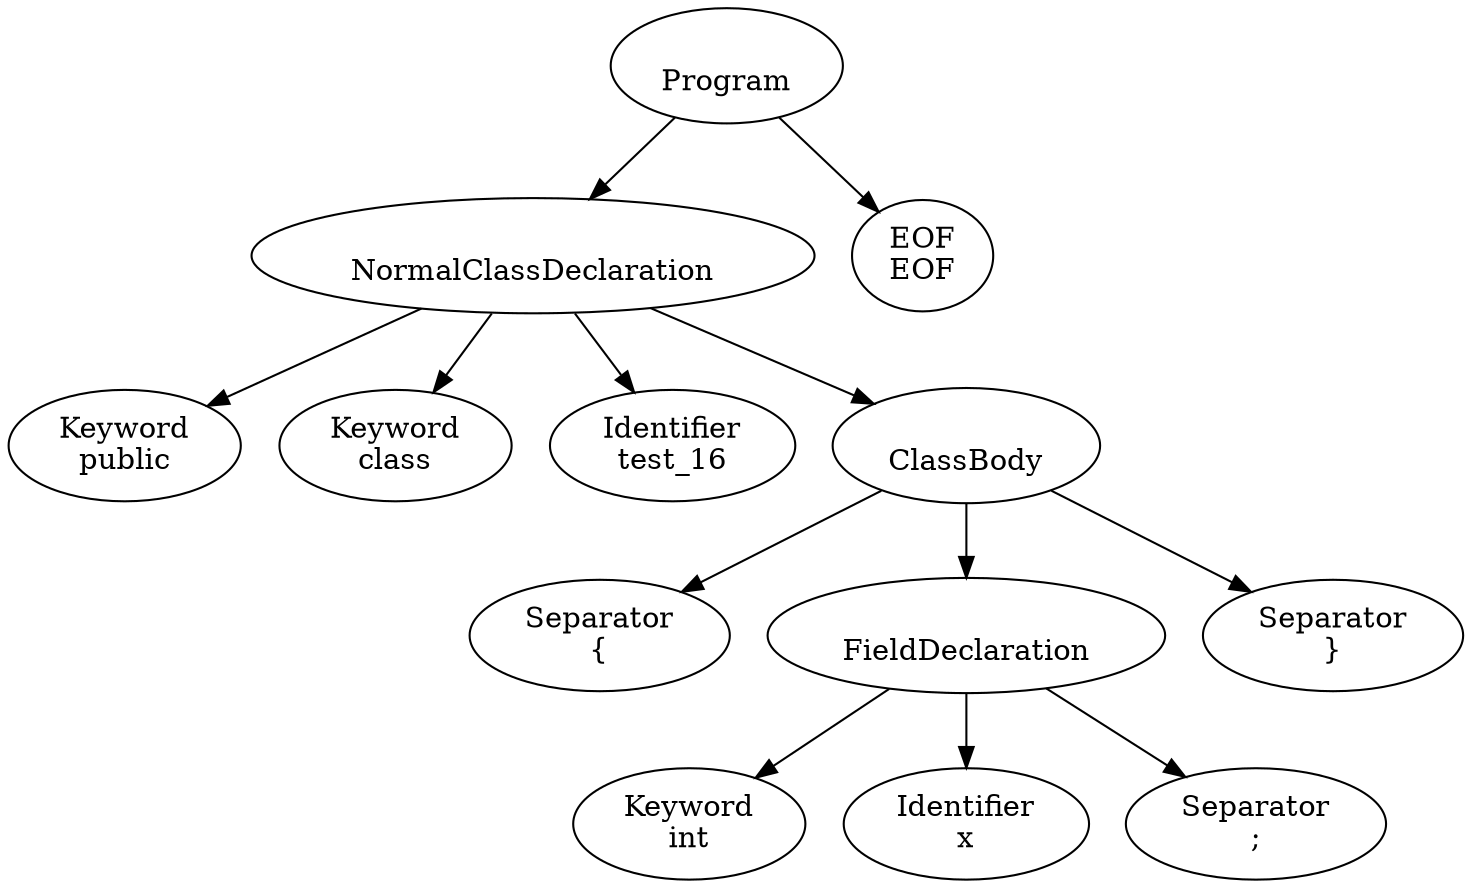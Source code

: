 digraph PARSE_TREE {
  node0 [label="\nProgram"];
  node0 -> node1;
  node1 [label="\nNormalClassDeclaration"];
  node1 -> node2;
  node2 [label="Keyword\npublic"];
  node1 -> node3;
  node3 [label="Keyword\nclass"];
  node1 -> node4;
  node4 [label="Identifier\ntest_16"];
  node1 -> node5;
  node5 [label="\nClassBody"];
  node5 -> node6;
  node6 [label="Separator\n{"];
  node5 -> node7;
  node7 [label="\nFieldDeclaration"];
  node7 -> node8;
  node8 [label="Keyword\nint"];
  node7 -> node9;
  node9 [label="Identifier\nx"];
  node7 -> node10;
  node10 [label="Separator\n;"];
  node5 -> node11;
  node11 [label="Separator\n}"];
  node0 -> node12;
  node12 [label="EOF\nEOF"];
}
